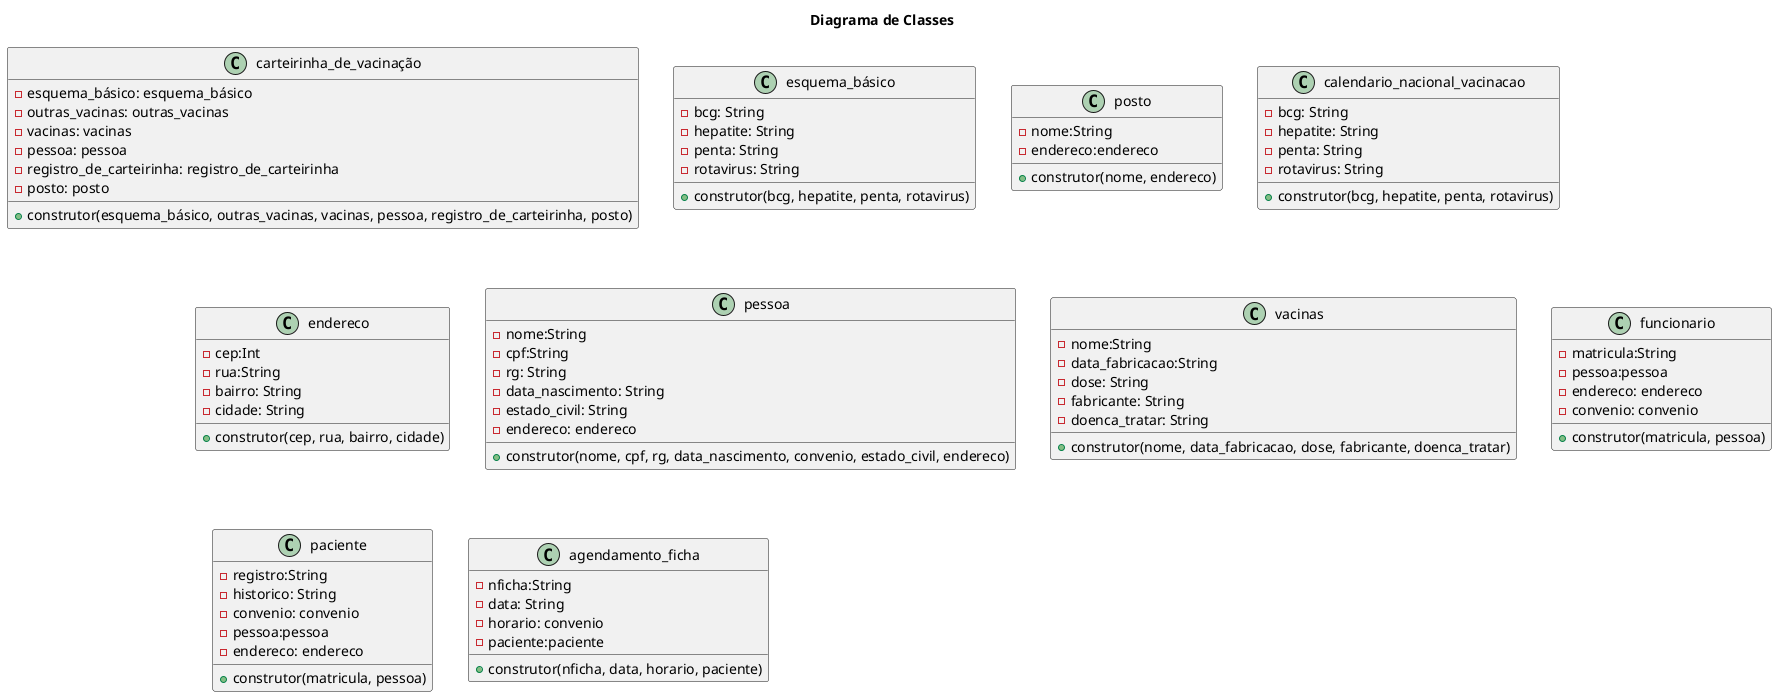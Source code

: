 @startuml herenca composicao

title Diagrama de Classes

class carteirinha_de_vacinação{
    - esquema_básico: esquema_básico
    - outras_vacinas: outras_vacinas
    - vacinas: vacinas
    - pessoa: pessoa
    - registro_de_carteirinha: registro_de_carteirinha
    - posto: posto
    + construtor(esquema_básico, outras_vacinas, vacinas, pessoa, registro_de_carteirinha, posto)
} 


class esquema_básico{
    - bcg: String
    - hepatite: String
    - penta: String
    - rotavirus: String
    + construtor(bcg, hepatite, penta, rotavirus)
} 

class posto{
    - nome:String
    - endereco:endereco
    + construtor(nome, endereco)

}

class calendario_nacional_vacinacao{
    - bcg: String
    - hepatite: String
    - penta: String
    - rotavirus: String
    + construtor(bcg, hepatite, penta, rotavirus)
} 



class endereco{
    - cep:Int
    - rua:String
    - bairro: String
    - cidade: String
    + construtor(cep, rua, bairro, cidade)
}

class pessoa{
    - nome:String
    - cpf:String
    - rg: String
    - data_nascimento: String
    - estado_civil: String
    - endereco: endereco
    + construtor(nome, cpf, rg, data_nascimento, convenio, estado_civil, endereco)
}
class vacinas{
    - nome:String
    - data_fabricacao:String
    - dose: String
    - fabricante: String
    - doenca_tratar: String
    + construtor(nome, data_fabricacao, dose, fabricante, doenca_tratar)
}

class funcionario{
    - matricula:String
    - pessoa:pessoa
    - endereco: endereco
    - convenio: convenio
    + construtor(matricula, pessoa)

}

class paciente{
    - registro:String
    - historico: String
    - convenio: convenio
    - pessoa:pessoa
    - endereco: endereco
    + construtor(matricula, pessoa)
    }

class agendamento_ficha{
    - nficha:String
    - data: String
    - horario: convenio
    - paciente:paciente
    + construtor(nficha, data, horario, paciente)
    }


@enduml 